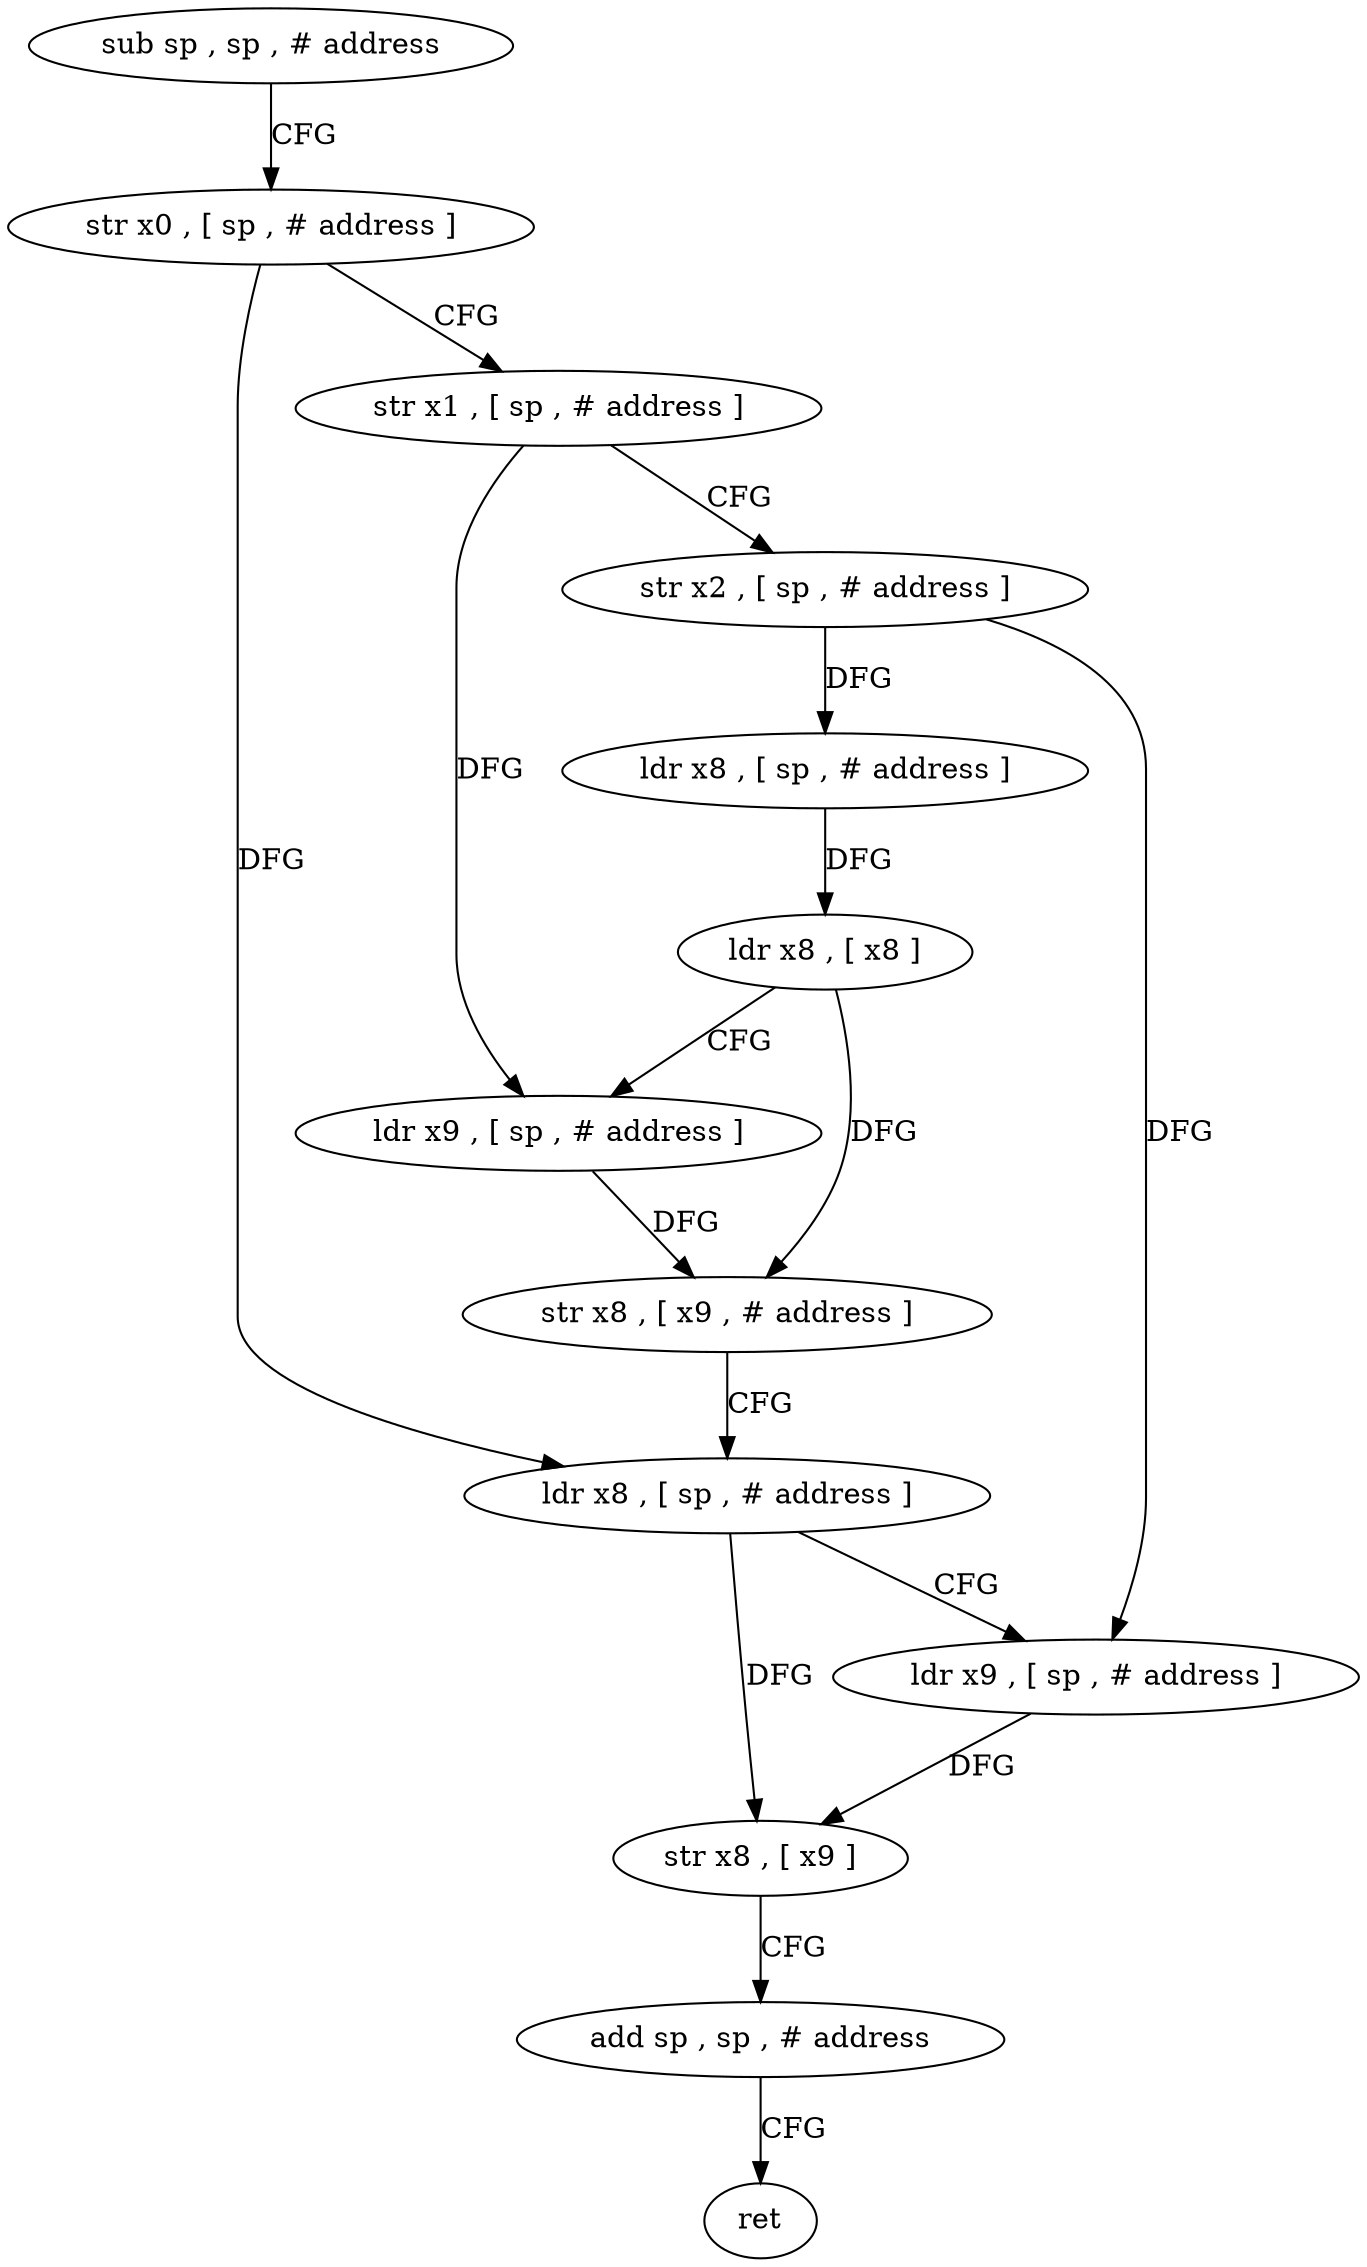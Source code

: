 digraph "func" {
"4242200" [label = "sub sp , sp , # address" ]
"4242204" [label = "str x0 , [ sp , # address ]" ]
"4242208" [label = "str x1 , [ sp , # address ]" ]
"4242212" [label = "str x2 , [ sp , # address ]" ]
"4242216" [label = "ldr x8 , [ sp , # address ]" ]
"4242220" [label = "ldr x8 , [ x8 ]" ]
"4242224" [label = "ldr x9 , [ sp , # address ]" ]
"4242228" [label = "str x8 , [ x9 , # address ]" ]
"4242232" [label = "ldr x8 , [ sp , # address ]" ]
"4242236" [label = "ldr x9 , [ sp , # address ]" ]
"4242240" [label = "str x8 , [ x9 ]" ]
"4242244" [label = "add sp , sp , # address" ]
"4242248" [label = "ret" ]
"4242200" -> "4242204" [ label = "CFG" ]
"4242204" -> "4242208" [ label = "CFG" ]
"4242204" -> "4242232" [ label = "DFG" ]
"4242208" -> "4242212" [ label = "CFG" ]
"4242208" -> "4242224" [ label = "DFG" ]
"4242212" -> "4242216" [ label = "DFG" ]
"4242212" -> "4242236" [ label = "DFG" ]
"4242216" -> "4242220" [ label = "DFG" ]
"4242220" -> "4242224" [ label = "CFG" ]
"4242220" -> "4242228" [ label = "DFG" ]
"4242224" -> "4242228" [ label = "DFG" ]
"4242228" -> "4242232" [ label = "CFG" ]
"4242232" -> "4242236" [ label = "CFG" ]
"4242232" -> "4242240" [ label = "DFG" ]
"4242236" -> "4242240" [ label = "DFG" ]
"4242240" -> "4242244" [ label = "CFG" ]
"4242244" -> "4242248" [ label = "CFG" ]
}
